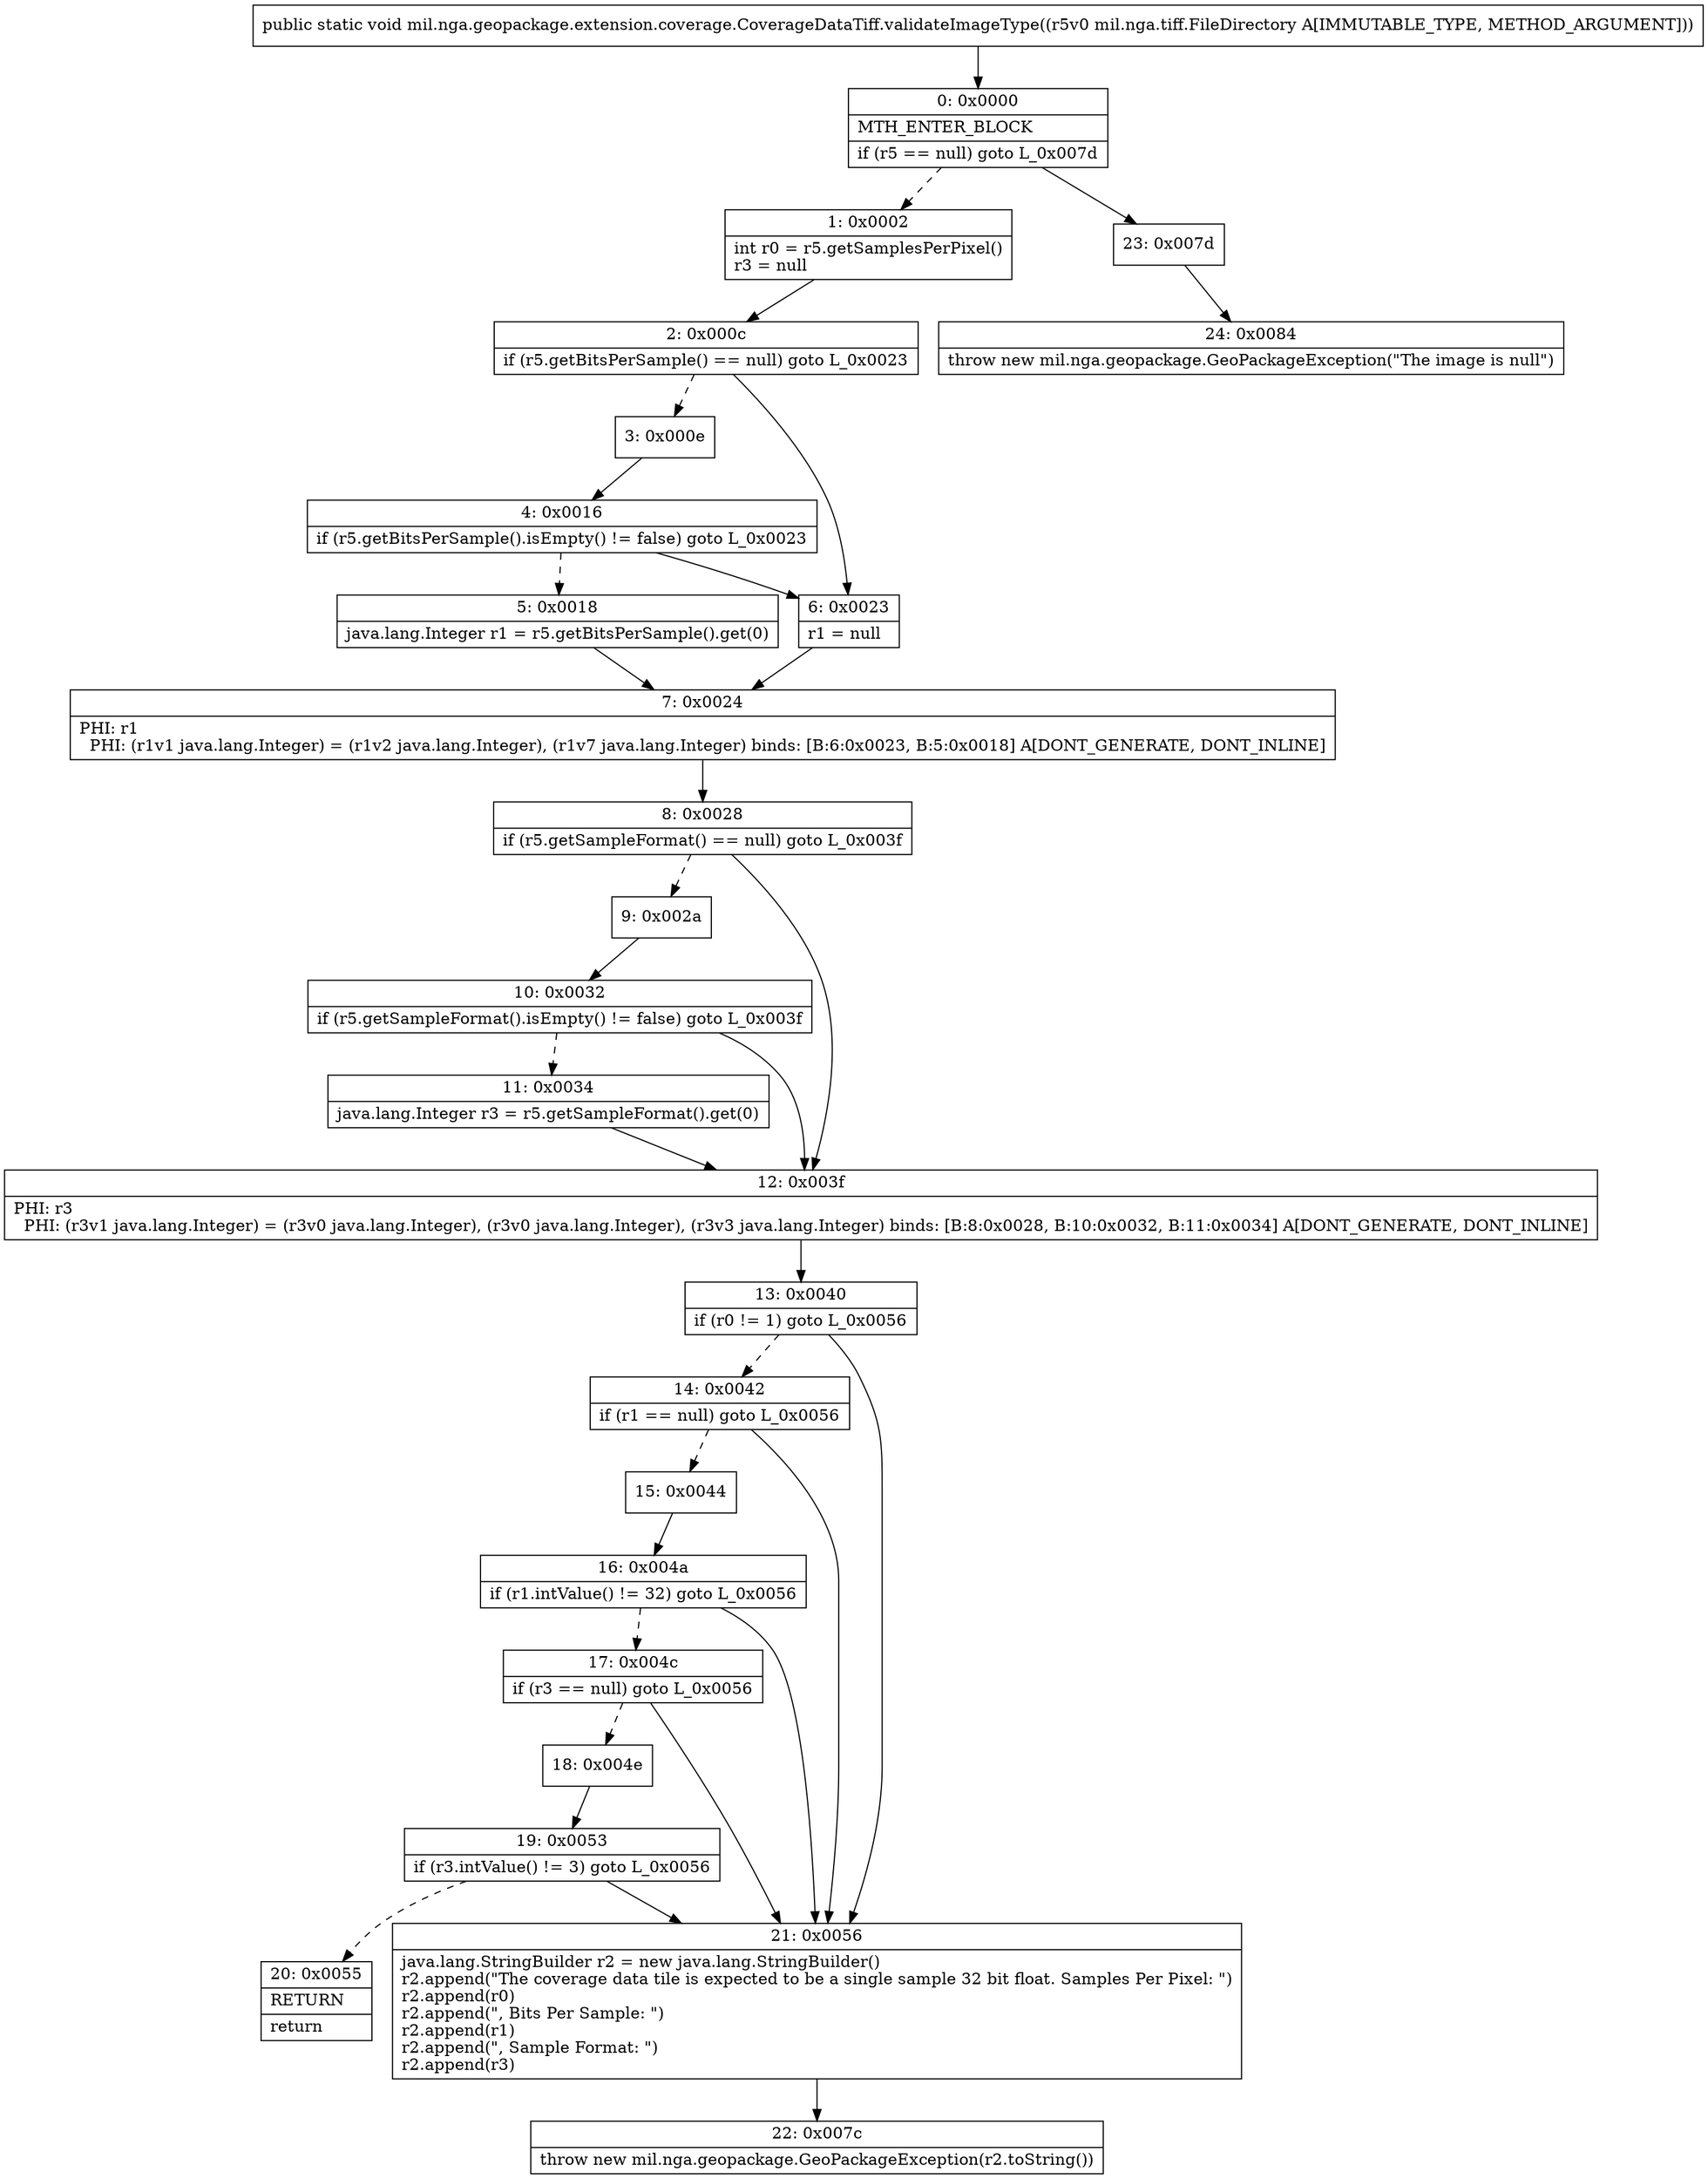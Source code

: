 digraph "CFG formil.nga.geopackage.extension.coverage.CoverageDataTiff.validateImageType(Lmil\/nga\/tiff\/FileDirectory;)V" {
Node_0 [shape=record,label="{0\:\ 0x0000|MTH_ENTER_BLOCK\l|if (r5 == null) goto L_0x007d\l}"];
Node_1 [shape=record,label="{1\:\ 0x0002|int r0 = r5.getSamplesPerPixel()\lr3 = null\l}"];
Node_2 [shape=record,label="{2\:\ 0x000c|if (r5.getBitsPerSample() == null) goto L_0x0023\l}"];
Node_3 [shape=record,label="{3\:\ 0x000e}"];
Node_4 [shape=record,label="{4\:\ 0x0016|if (r5.getBitsPerSample().isEmpty() != false) goto L_0x0023\l}"];
Node_5 [shape=record,label="{5\:\ 0x0018|java.lang.Integer r1 = r5.getBitsPerSample().get(0)\l}"];
Node_6 [shape=record,label="{6\:\ 0x0023|r1 = null\l}"];
Node_7 [shape=record,label="{7\:\ 0x0024|PHI: r1 \l  PHI: (r1v1 java.lang.Integer) = (r1v2 java.lang.Integer), (r1v7 java.lang.Integer) binds: [B:6:0x0023, B:5:0x0018] A[DONT_GENERATE, DONT_INLINE]\l}"];
Node_8 [shape=record,label="{8\:\ 0x0028|if (r5.getSampleFormat() == null) goto L_0x003f\l}"];
Node_9 [shape=record,label="{9\:\ 0x002a}"];
Node_10 [shape=record,label="{10\:\ 0x0032|if (r5.getSampleFormat().isEmpty() != false) goto L_0x003f\l}"];
Node_11 [shape=record,label="{11\:\ 0x0034|java.lang.Integer r3 = r5.getSampleFormat().get(0)\l}"];
Node_12 [shape=record,label="{12\:\ 0x003f|PHI: r3 \l  PHI: (r3v1 java.lang.Integer) = (r3v0 java.lang.Integer), (r3v0 java.lang.Integer), (r3v3 java.lang.Integer) binds: [B:8:0x0028, B:10:0x0032, B:11:0x0034] A[DONT_GENERATE, DONT_INLINE]\l}"];
Node_13 [shape=record,label="{13\:\ 0x0040|if (r0 != 1) goto L_0x0056\l}"];
Node_14 [shape=record,label="{14\:\ 0x0042|if (r1 == null) goto L_0x0056\l}"];
Node_15 [shape=record,label="{15\:\ 0x0044}"];
Node_16 [shape=record,label="{16\:\ 0x004a|if (r1.intValue() != 32) goto L_0x0056\l}"];
Node_17 [shape=record,label="{17\:\ 0x004c|if (r3 == null) goto L_0x0056\l}"];
Node_18 [shape=record,label="{18\:\ 0x004e}"];
Node_19 [shape=record,label="{19\:\ 0x0053|if (r3.intValue() != 3) goto L_0x0056\l}"];
Node_20 [shape=record,label="{20\:\ 0x0055|RETURN\l|return\l}"];
Node_21 [shape=record,label="{21\:\ 0x0056|java.lang.StringBuilder r2 = new java.lang.StringBuilder()\lr2.append(\"The coverage data tile is expected to be a single sample 32 bit float. Samples Per Pixel: \")\lr2.append(r0)\lr2.append(\", Bits Per Sample: \")\lr2.append(r1)\lr2.append(\", Sample Format: \")\lr2.append(r3)\l}"];
Node_22 [shape=record,label="{22\:\ 0x007c|throw new mil.nga.geopackage.GeoPackageException(r2.toString())\l}"];
Node_23 [shape=record,label="{23\:\ 0x007d}"];
Node_24 [shape=record,label="{24\:\ 0x0084|throw new mil.nga.geopackage.GeoPackageException(\"The image is null\")\l}"];
MethodNode[shape=record,label="{public static void mil.nga.geopackage.extension.coverage.CoverageDataTiff.validateImageType((r5v0 mil.nga.tiff.FileDirectory A[IMMUTABLE_TYPE, METHOD_ARGUMENT])) }"];
MethodNode -> Node_0;
Node_0 -> Node_1[style=dashed];
Node_0 -> Node_23;
Node_1 -> Node_2;
Node_2 -> Node_3[style=dashed];
Node_2 -> Node_6;
Node_3 -> Node_4;
Node_4 -> Node_5[style=dashed];
Node_4 -> Node_6;
Node_5 -> Node_7;
Node_6 -> Node_7;
Node_7 -> Node_8;
Node_8 -> Node_9[style=dashed];
Node_8 -> Node_12;
Node_9 -> Node_10;
Node_10 -> Node_11[style=dashed];
Node_10 -> Node_12;
Node_11 -> Node_12;
Node_12 -> Node_13;
Node_13 -> Node_14[style=dashed];
Node_13 -> Node_21;
Node_14 -> Node_15[style=dashed];
Node_14 -> Node_21;
Node_15 -> Node_16;
Node_16 -> Node_17[style=dashed];
Node_16 -> Node_21;
Node_17 -> Node_18[style=dashed];
Node_17 -> Node_21;
Node_18 -> Node_19;
Node_19 -> Node_20[style=dashed];
Node_19 -> Node_21;
Node_21 -> Node_22;
Node_23 -> Node_24;
}

